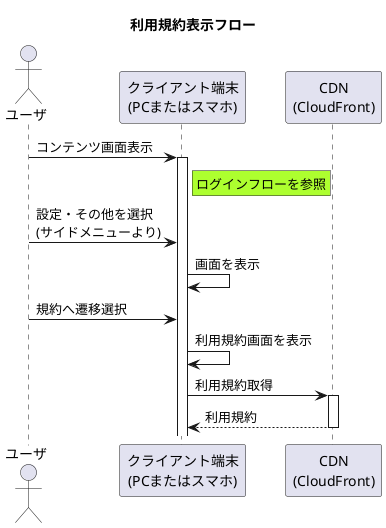 @startuml  利用規約表示フロー
title 利用規約表示フロー

' アクター定義
actor "ユーザ" as user
participant "クライアント端末\n(PCまたはスマホ)" as device
participant "CDN\n(CloudFront)" as cdn

user -> device ++: コンテンツ画面表示
rnote right of device #GreenYellow
    ログインフローを参照
end note
user -> device : 設定・その他を選択\n(サイドメニューより)
device -> device : 画面を表示
user -> device : 規約へ遷移選択
device -> device : 利用規約画面を表示
device -> cdn ++: 利用規約取得
device <-- cdn -- : 利用規約
